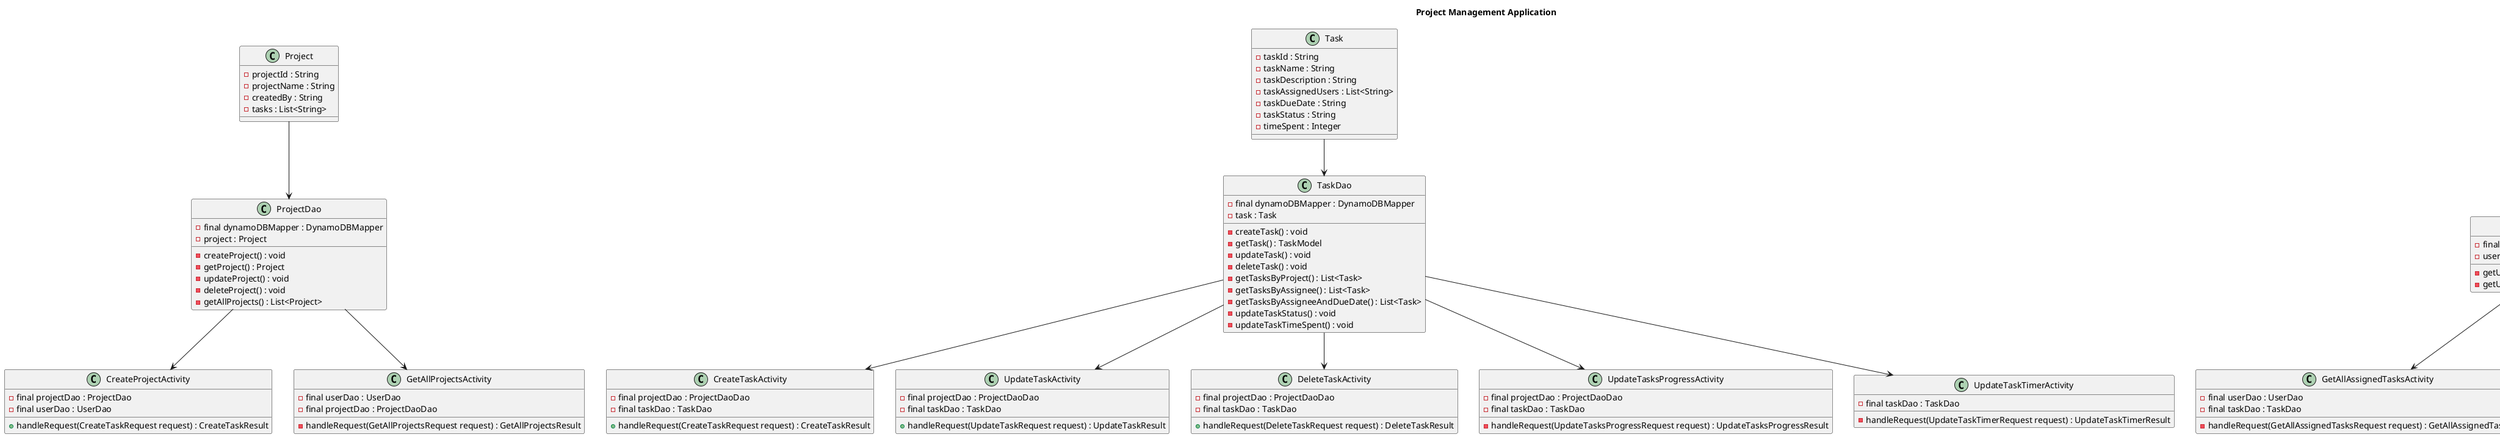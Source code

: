 @startuml
'https://plantuml.com/class-diagram

title Project Management Application

class Project {
    - projectId : String
    - projectName : String
    - createdBy : String
    - tasks : List<String>
}

class Task {
    - taskId : String
    - taskName : String
    - taskDescription : String
    - taskAssignedUsers : List<String>
    - taskDueDate : String
    - taskStatus : String
    - timeSpent : Integer
}

class User {
    - userId : String
    - userName : String
    - userRole : String
    - List<String> taskIds;
}


class UserDao {
    - final dynamoDBMapper : DynamoDBMapper
    - user : User
    - getUserTasks() : List<Task>
    - getUserTasksByPriority() : List<Task>
}

class ProjectDao {
    - final dynamoDBMapper : DynamoDBMapper
    - project : Project
    - createProject() : void
    - getProject() : Project
    - updateProject() : void
    - deleteProject() : void
    - getAllProjects() : List<Project>
}

class TaskDao {
    - final dynamoDBMapper : DynamoDBMapper
    - task : Task
    - createTask() : void
    - getTask() : TaskModel
    - updateTask() : void
    - deleteTask() : void
    - getTasksByProject() : List<Task>
    - getTasksByAssignee() : List<Task>
    - getTasksByAssigneeAndDueDate() : List<Task>
    - updateTaskStatus() : void
    - updateTaskTimeSpent() : void
}

class CreateProjectActivity {
    - final projectDao : ProjectDao
    - final userDao : UserDao
    + handleRequest(CreateTaskRequest request) : CreateTaskResult
}

class GetAllProjectsActivity {
    - final userDao : UserDao
    - final projectDao : ProjectDaoDao
    - handleRequest(GetAllProjectsRequest request) : GetAllProjectsResult
}

class CreateTaskActivity {
    - final projectDao : ProjectDaoDao
    - final taskDao : TaskDao
    + handleRequest(CreateTaskRequest request) : CreateTaskResult
}

class UpdateTaskActivity {
    - final projectDao : ProjectDaoDao
    - final taskDao : TaskDao
    + handleRequest(UpdateTaskRequest request) : UpdateTaskResult
}

class DeleteTaskActivity {
    - final projectDao : ProjectDaoDao
    - final taskDao : TaskDao
    + handleRequest(DeleteTaskRequest request) : DeleteTaskResult
}

class UpdateTasksProgressActivity {
    - final projectDao : ProjectDaoDao
    - final taskDao : TaskDao
    - handleRequest(UpdateTasksProgressRequest request) : UpdateTasksProgressResult
}

class UpdateTaskTimerActivity {
    - final taskDao : TaskDao
    - handleRequest(UpdateTaskTimerRequest request) : UpdateTaskTimerResult
}

class GetAllAssignedTasksActivity {
    - final userDao : UserDao
    - final taskDao : TaskDao
    - handleRequest(GetAllAssignedTasksRequest request) : GetAllAssignedTasksResult
}

class GetAssignedTasksByDueDateActivity {
    - final userDao : UserDao
    - final taskDao : TaskDao
    - handleRequest(GetAssignedTasksByDueDateRequest request) : GetAssignedTasksByDueDateResult
}

Project --> ProjectDao
Task --> TaskDao
User --> UserDao

ProjectDao --> CreateProjectActivity
ProjectDao --> GetAllProjectsActivity

TaskDao --> CreateTaskActivity
TaskDao --> UpdateTasksProgressActivity
TaskDao --> UpdateTaskActivity
TaskDao --> UpdateTaskTimerActivity
TaskDao --> DeleteTaskActivity

UserDao --> GetAllAssignedTasksActivity
UserDao --> GetAssignedTasksByDueDateActivity

@enduml